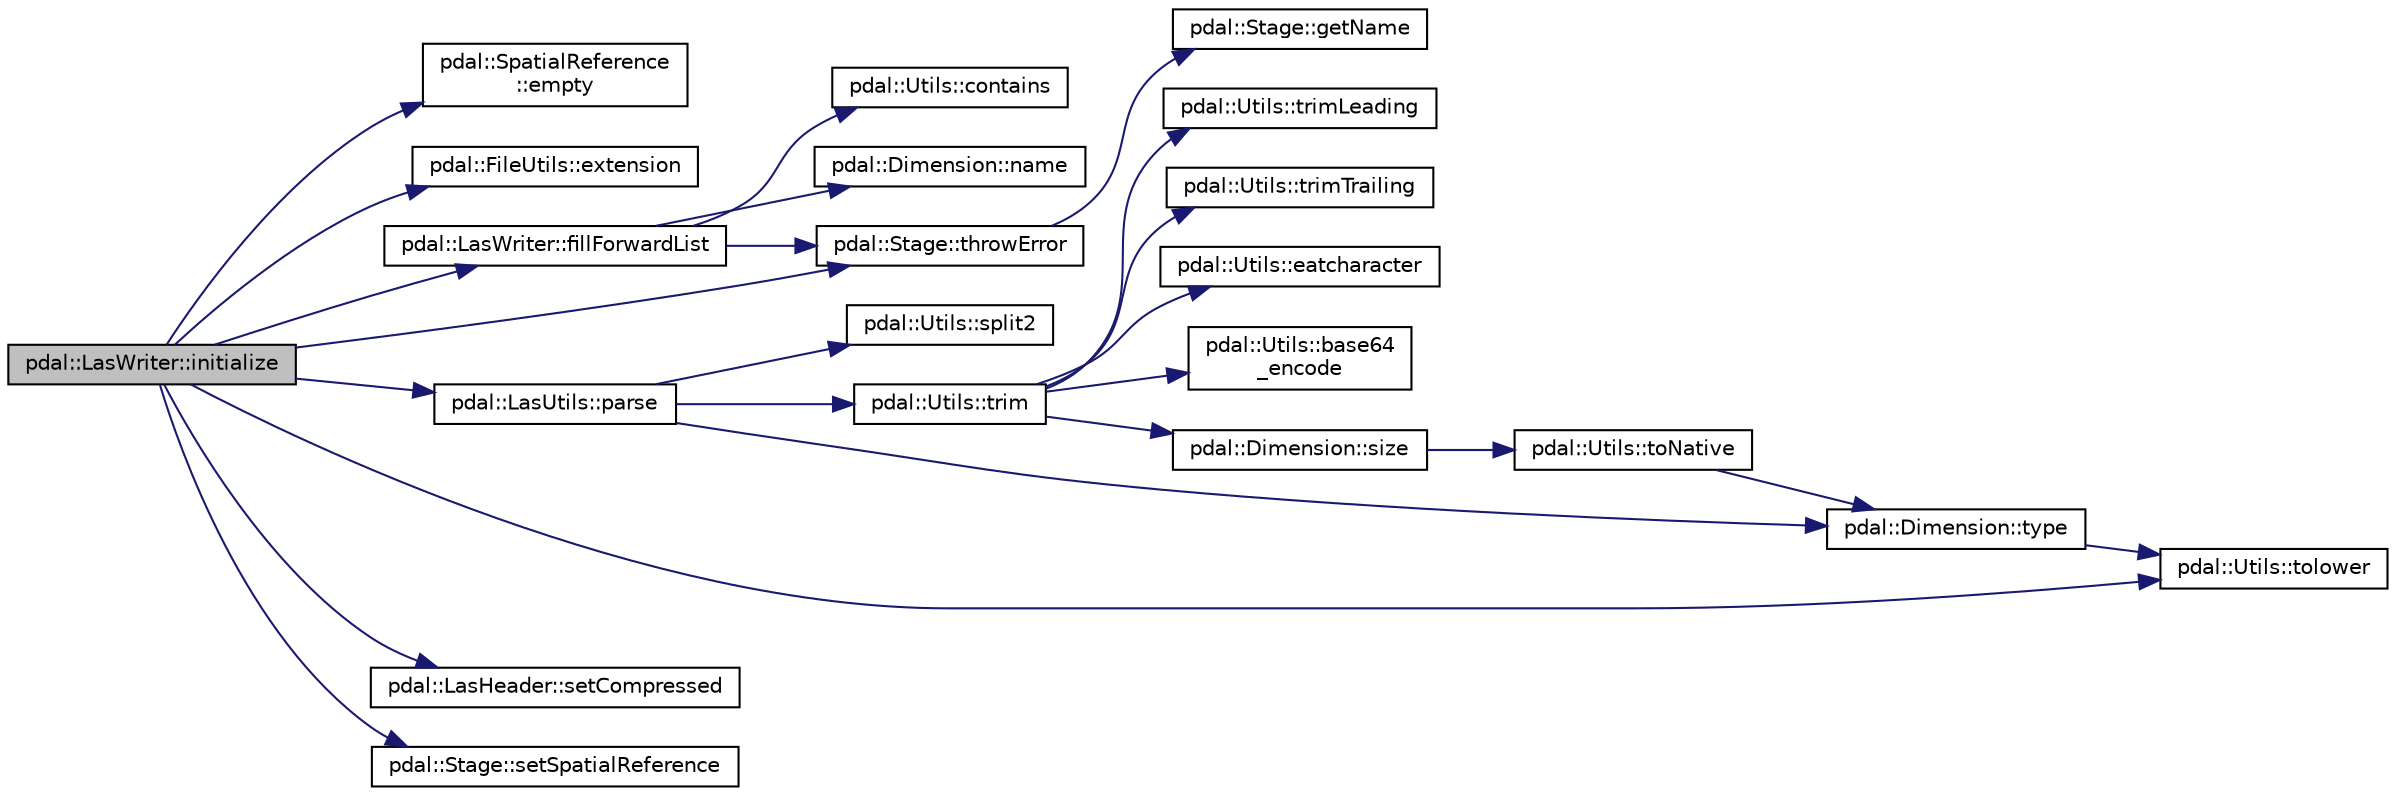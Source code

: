 digraph "pdal::LasWriter::initialize"
{
  edge [fontname="Helvetica",fontsize="10",labelfontname="Helvetica",labelfontsize="10"];
  node [fontname="Helvetica",fontsize="10",shape=record];
  rankdir="LR";
  Node1 [label="pdal::LasWriter::initialize",height=0.2,width=0.4,color="black", fillcolor="grey75", style="filled", fontcolor="black"];
  Node1 -> Node2 [color="midnightblue",fontsize="10",style="solid",fontname="Helvetica"];
  Node2 [label="pdal::SpatialReference\l::empty",height=0.2,width=0.4,color="black", fillcolor="white", style="filled",URL="$classpdal_1_1SpatialReference.html#a48fa2f7e79ea172b62ad2e874ff01610"];
  Node1 -> Node3 [color="midnightblue",fontsize="10",style="solid",fontname="Helvetica"];
  Node3 [label="pdal::FileUtils::extension",height=0.2,width=0.4,color="black", fillcolor="white", style="filled",URL="$namespacepdal_1_1FileUtils.html#ae3c153961947c766ab18099f7ef71fc1"];
  Node1 -> Node4 [color="midnightblue",fontsize="10",style="solid",fontname="Helvetica"];
  Node4 [label="pdal::LasWriter::fillForwardList",height=0.2,width=0.4,color="black", fillcolor="white", style="filled",URL="$classpdal_1_1LasWriter.html#a4982b811a4e704bd09b0eb518ec8d80e"];
  Node4 -> Node5 [color="midnightblue",fontsize="10",style="solid",fontname="Helvetica"];
  Node5 [label="pdal::Utils::contains",height=0.2,width=0.4,color="black", fillcolor="white", style="filled",URL="$namespacepdal_1_1Utils.html#a3e140e4c0c21d020c56c0b8d58b8cb5b"];
  Node4 -> Node6 [color="midnightblue",fontsize="10",style="solid",fontname="Helvetica"];
  Node6 [label="pdal::Dimension::name",height=0.2,width=0.4,color="black", fillcolor="white", style="filled",URL="$namespacepdal_1_1Dimension.html#af3176b0b7e6b4be000317846cf7c2718"];
  Node4 -> Node7 [color="midnightblue",fontsize="10",style="solid",fontname="Helvetica"];
  Node7 [label="pdal::Stage::throwError",height=0.2,width=0.4,color="black", fillcolor="white", style="filled",URL="$classpdal_1_1Stage.html#abdbd1176da12dfd882d931a43290797f"];
  Node7 -> Node8 [color="midnightblue",fontsize="10",style="solid",fontname="Helvetica"];
  Node8 [label="pdal::Stage::getName",height=0.2,width=0.4,color="black", fillcolor="white", style="filled",URL="$classpdal_1_1Stage.html#a6c81d6fbbac17ebe4cd63806916cc750"];
  Node1 -> Node9 [color="midnightblue",fontsize="10",style="solid",fontname="Helvetica"];
  Node9 [label="pdal::LasUtils::parse",height=0.2,width=0.4,color="black", fillcolor="white", style="filled",URL="$namespacepdal_1_1LasUtils.html#aa78ca118dc2638ab806bec5afb12b224"];
  Node9 -> Node10 [color="midnightblue",fontsize="10",style="solid",fontname="Helvetica"];
  Node10 [label="pdal::Utils::split2",height=0.2,width=0.4,color="black", fillcolor="white", style="filled",URL="$namespacepdal_1_1Utils.html#a6ae33c6d7b4eb4bcae6ec17fb8cc04fc"];
  Node9 -> Node11 [color="midnightblue",fontsize="10",style="solid",fontname="Helvetica"];
  Node11 [label="pdal::Utils::trim",height=0.2,width=0.4,color="black", fillcolor="white", style="filled",URL="$namespacepdal_1_1Utils.html#ac5d9d3dfd3f4611182c07aa85e27c1e4"];
  Node11 -> Node12 [color="midnightblue",fontsize="10",style="solid",fontname="Helvetica"];
  Node12 [label="pdal::Utils::trimLeading",height=0.2,width=0.4,color="black", fillcolor="white", style="filled",URL="$namespacepdal_1_1Utils.html#a10ae3cc2d10407cff89ba1ab00bc036b"];
  Node11 -> Node13 [color="midnightblue",fontsize="10",style="solid",fontname="Helvetica"];
  Node13 [label="pdal::Utils::trimTrailing",height=0.2,width=0.4,color="black", fillcolor="white", style="filled",URL="$namespacepdal_1_1Utils.html#afed0ad4146baafd1973c85e1508ade73"];
  Node11 -> Node14 [color="midnightblue",fontsize="10",style="solid",fontname="Helvetica"];
  Node14 [label="pdal::Utils::eatcharacter",height=0.2,width=0.4,color="black", fillcolor="white", style="filled",URL="$namespacepdal_1_1Utils.html#abdd3e6ebf8047dbc72337bac885f1169"];
  Node11 -> Node15 [color="midnightblue",fontsize="10",style="solid",fontname="Helvetica"];
  Node15 [label="pdal::Utils::base64\l_encode",height=0.2,width=0.4,color="black", fillcolor="white", style="filled",URL="$namespacepdal_1_1Utils.html#ab908ea72a2a7d385cbbab68939d1c1a2"];
  Node11 -> Node16 [color="midnightblue",fontsize="10",style="solid",fontname="Helvetica"];
  Node16 [label="pdal::Dimension::size",height=0.2,width=0.4,color="black", fillcolor="white", style="filled",URL="$namespacepdal_1_1Dimension.html#acf81dae9d5946f3a941f9df154b2329b"];
  Node16 -> Node17 [color="midnightblue",fontsize="10",style="solid",fontname="Helvetica"];
  Node17 [label="pdal::Utils::toNative",height=0.2,width=0.4,color="black", fillcolor="white", style="filled",URL="$namespacepdal_1_1Utils.html#a59253304d0f929e3a3ea00f09636002f"];
  Node17 -> Node18 [color="midnightblue",fontsize="10",style="solid",fontname="Helvetica"];
  Node18 [label="pdal::Dimension::type",height=0.2,width=0.4,color="black", fillcolor="white", style="filled",URL="$namespacepdal_1_1Dimension.html#a880d689fed54aa3ded6f88c9e058c5d2"];
  Node18 -> Node19 [color="midnightblue",fontsize="10",style="solid",fontname="Helvetica"];
  Node19 [label="pdal::Utils::tolower",height=0.2,width=0.4,color="black", fillcolor="white", style="filled",URL="$namespacepdal_1_1Utils.html#a5268937cf695835e55392f752dc02cb2"];
  Node9 -> Node18 [color="midnightblue",fontsize="10",style="solid",fontname="Helvetica"];
  Node1 -> Node20 [color="midnightblue",fontsize="10",style="solid",fontname="Helvetica"];
  Node20 [label="pdal::LasHeader::setCompressed",height=0.2,width=0.4,color="black", fillcolor="white", style="filled",URL="$classpdal_1_1LasHeader.html#ab8de187ca8f8ec4e8bf56d9aacbfcff8",tooltip="Sets whether or not the points are compressed. "];
  Node1 -> Node21 [color="midnightblue",fontsize="10",style="solid",fontname="Helvetica"];
  Node21 [label="pdal::Stage::setSpatialReference",height=0.2,width=0.4,color="black", fillcolor="white", style="filled",URL="$classpdal_1_1Stage.html#af31ff3a4038bceeb17847b567d984ed7"];
  Node1 -> Node7 [color="midnightblue",fontsize="10",style="solid",fontname="Helvetica"];
  Node1 -> Node19 [color="midnightblue",fontsize="10",style="solid",fontname="Helvetica"];
}

